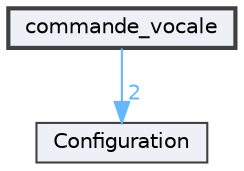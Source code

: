 digraph "commande_vocale"
{
 // LATEX_PDF_SIZE
  bgcolor="transparent";
  edge [fontname=Helvetica,fontsize=10,labelfontname=Helvetica,labelfontsize=10];
  node [fontname=Helvetica,fontsize=10,shape=box,height=0.2,width=0.4];
  compound=true
  dir_f5b7064678889b6e0a666bd7a577eb7b [label="commande_vocale", fillcolor="#edf0f7", color="grey25", style="filled,bold", URL="dir_f5b7064678889b6e0a666bd7a577eb7b.html",tooltip=""];
  dir_64387ea9bbe6fc952e4d6bb8dd3c13de [label="Configuration", fillcolor="#edf0f7", color="grey25", style="filled", URL="dir_64387ea9bbe6fc952e4d6bb8dd3c13de.html",tooltip=""];
  dir_f5b7064678889b6e0a666bd7a577eb7b->dir_64387ea9bbe6fc952e4d6bb8dd3c13de [headlabel="2", labeldistance=1.5 headhref="dir_000000_000001.html" href="dir_000000_000001.html" color="steelblue1" fontcolor="steelblue1"];
}
